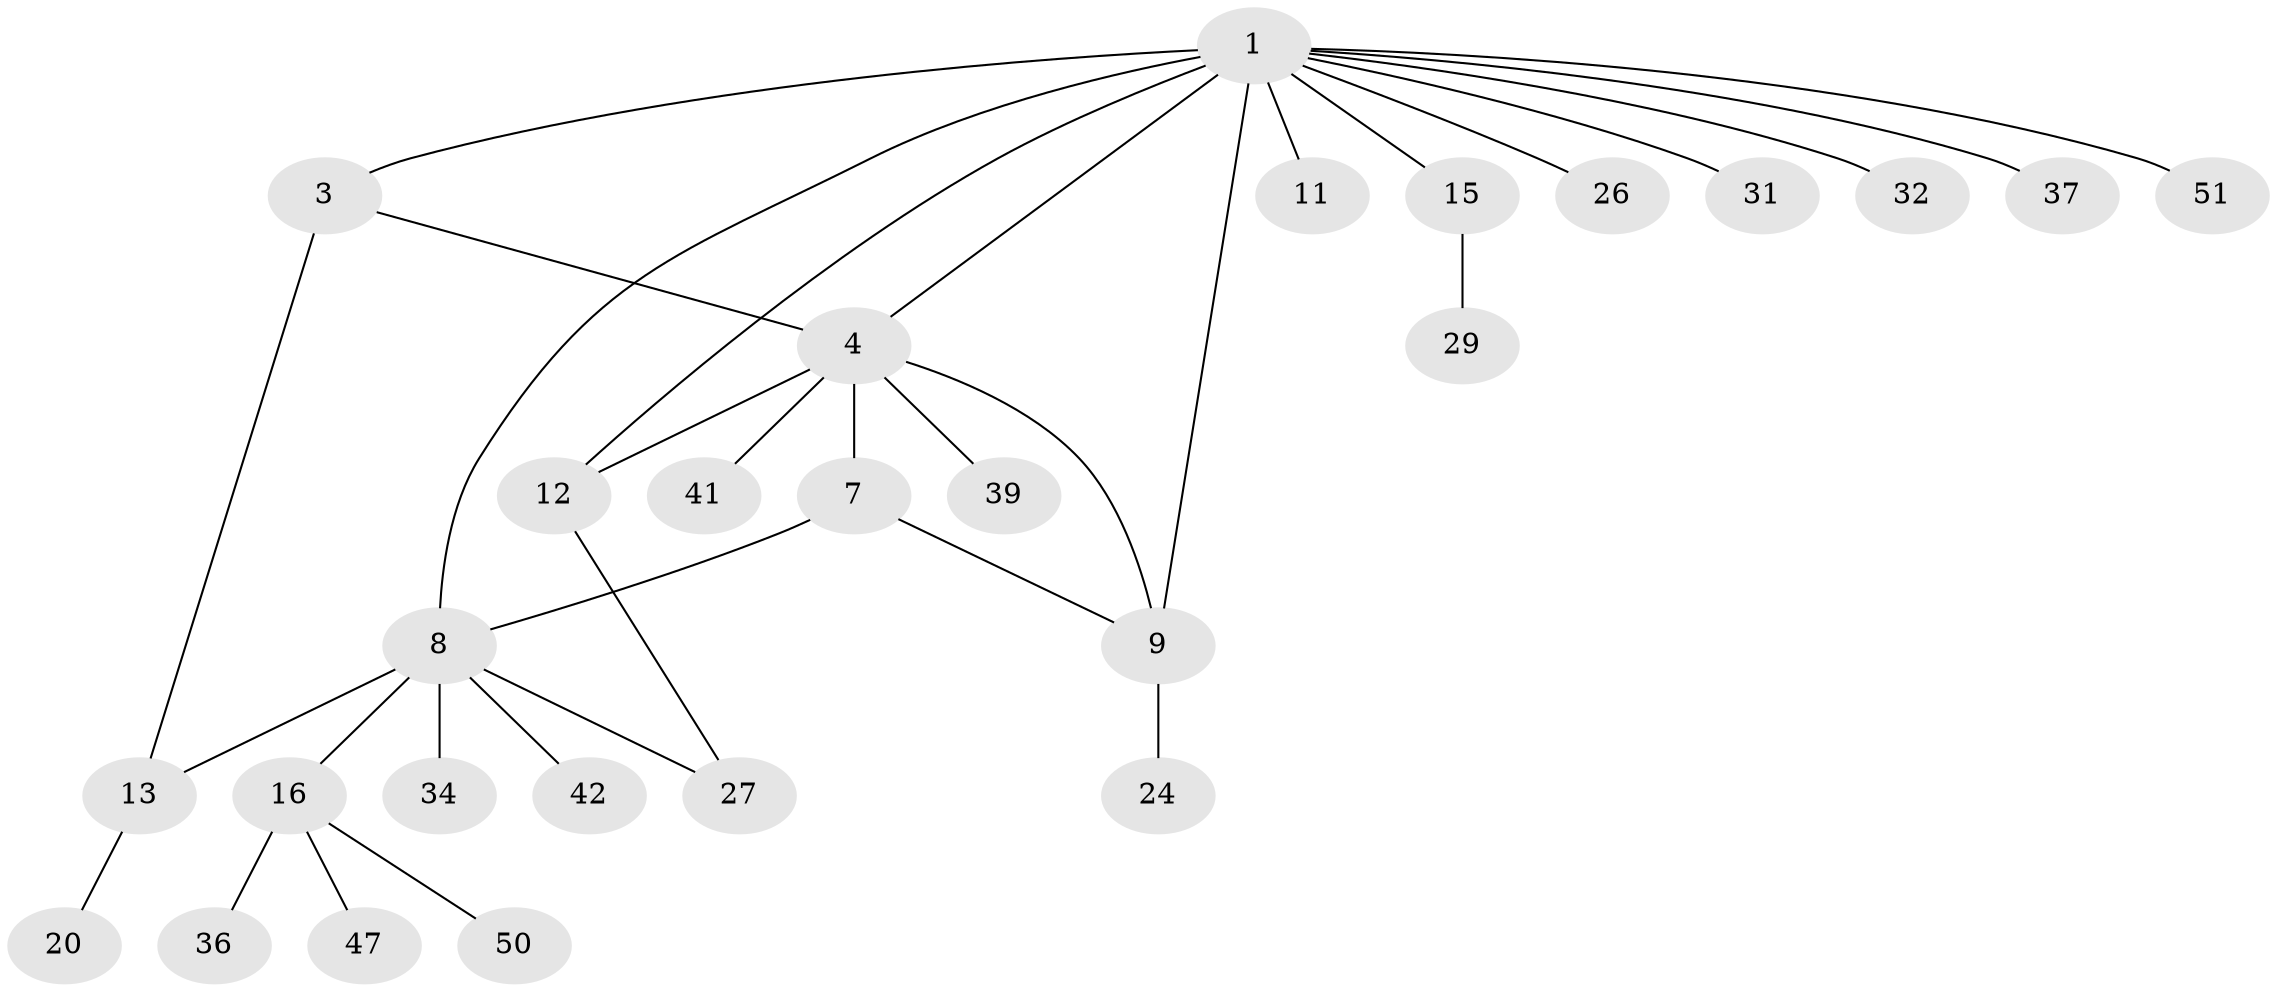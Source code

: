 // original degree distribution, {7: 0.05555555555555555, 5: 0.037037037037037035, 4: 0.07407407407407407, 3: 0.1111111111111111, 8: 0.018518518518518517, 1: 0.5370370370370371, 2: 0.14814814814814814, 6: 0.018518518518518517}
// Generated by graph-tools (version 1.1) at 2025/15/03/09/25 04:15:43]
// undirected, 27 vertices, 33 edges
graph export_dot {
graph [start="1"]
  node [color=gray90,style=filled];
  1 [super="+2+5"];
  3 [super="+23"];
  4;
  7;
  8;
  9 [super="+44+35+43+19+10"];
  11;
  12 [super="+17"];
  13 [super="+14"];
  15;
  16 [super="+33+28+21"];
  20;
  24 [super="+38"];
  26;
  27;
  29;
  31;
  32;
  34;
  36;
  37;
  39;
  41;
  42;
  47;
  50;
  51;
  1 -- 15;
  1 -- 26;
  1 -- 31;
  1 -- 37;
  1 -- 51;
  1 -- 3;
  1 -- 8 [weight=2];
  1 -- 9 [weight=2];
  1 -- 11;
  1 -- 32;
  1 -- 4;
  1 -- 12;
  3 -- 4;
  3 -- 13;
  4 -- 7;
  4 -- 39;
  4 -- 41;
  4 -- 12;
  4 -- 9;
  7 -- 8;
  7 -- 9;
  8 -- 16;
  8 -- 27;
  8 -- 34;
  8 -- 42;
  8 -- 13;
  9 -- 24;
  12 -- 27;
  13 -- 20;
  15 -- 29;
  16 -- 50;
  16 -- 36;
  16 -- 47;
}
